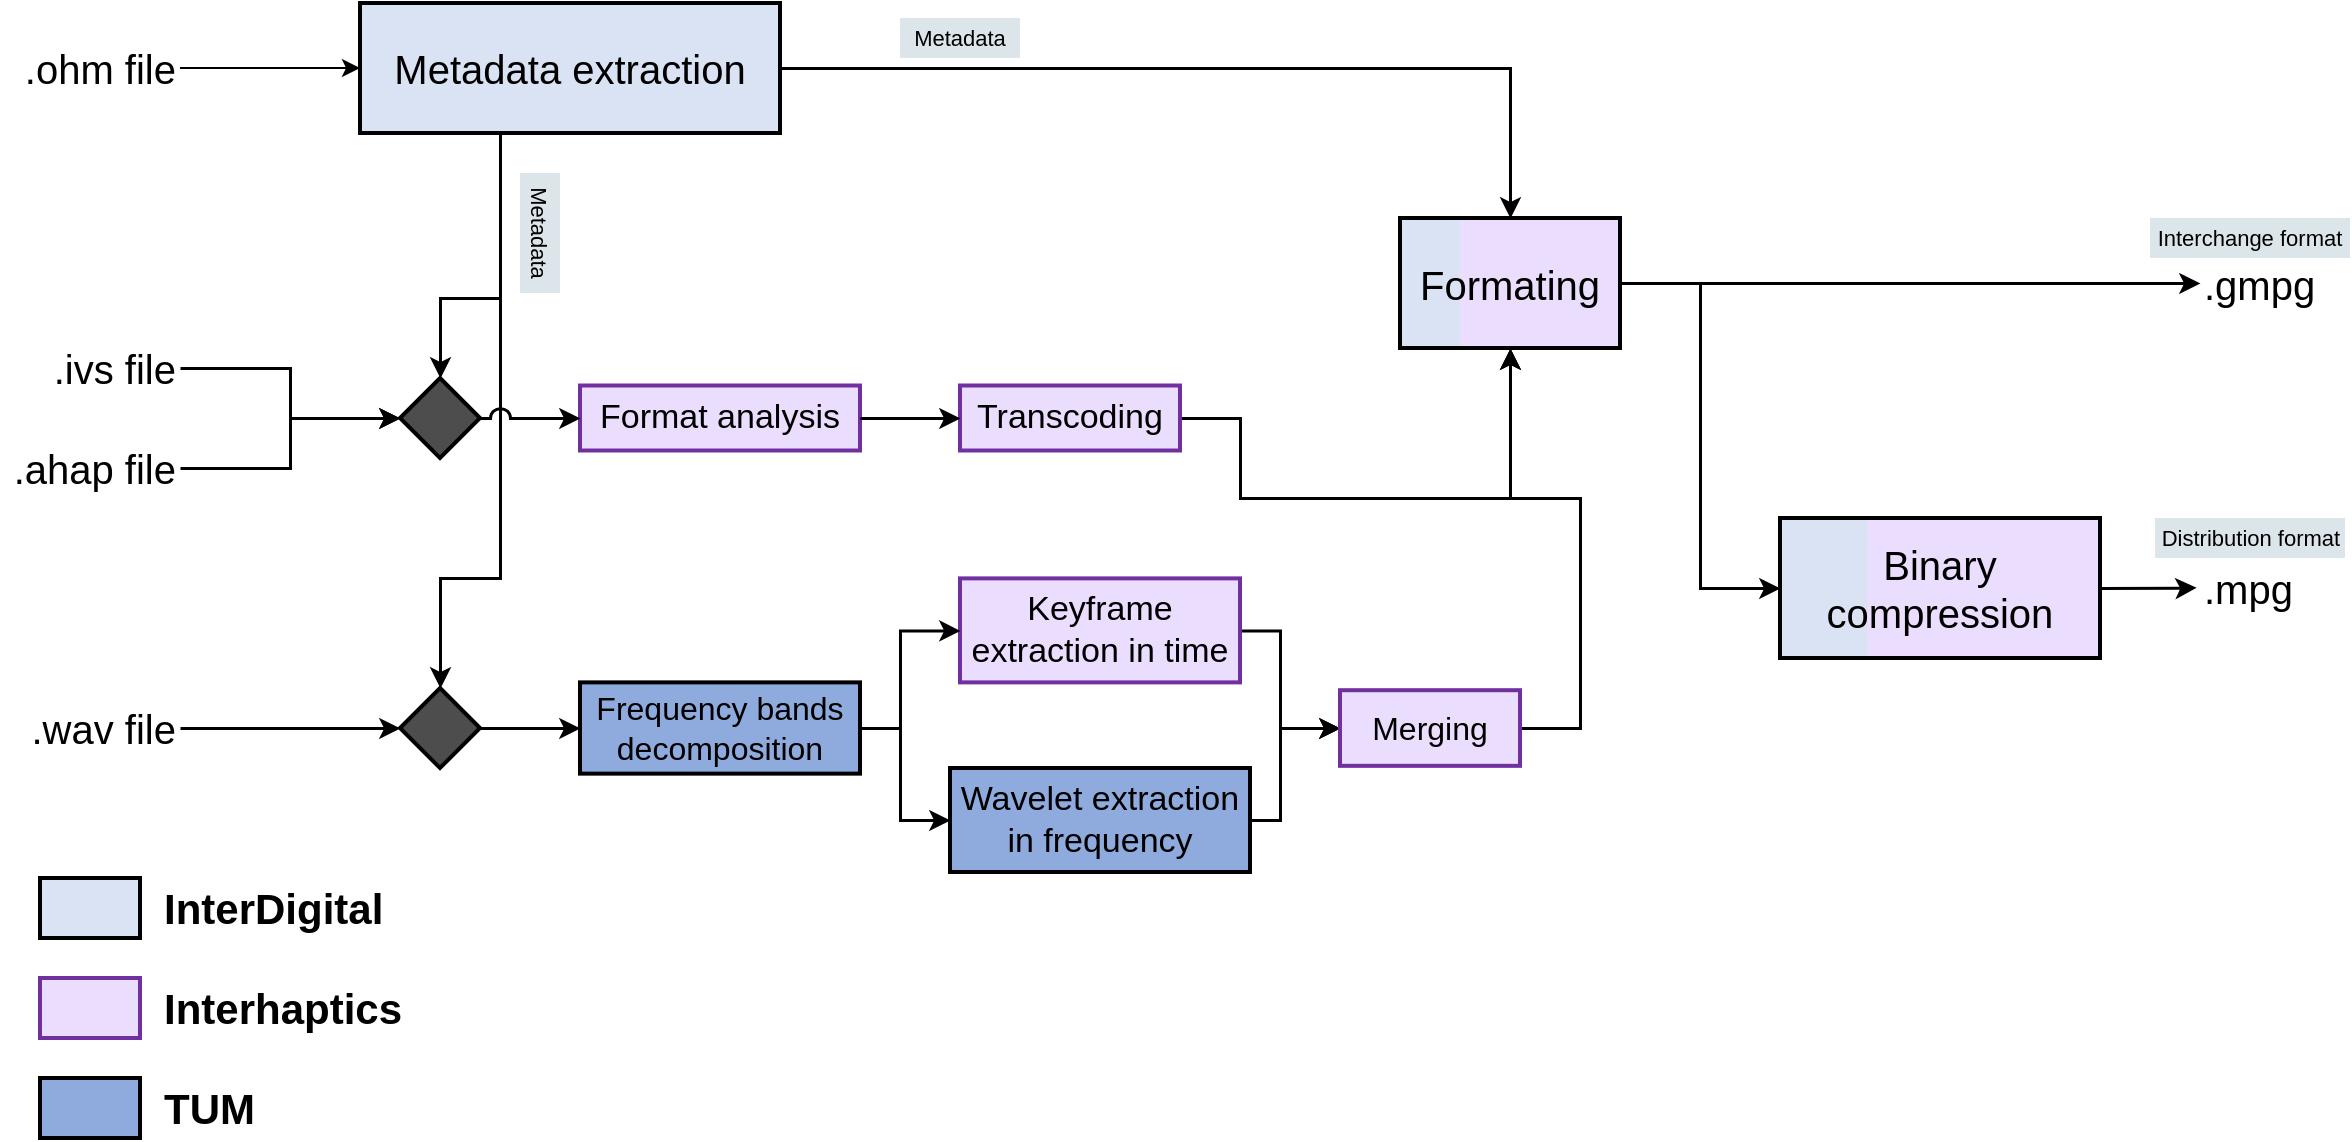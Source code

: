<mxfile version="15.5.5" type="device"><diagram id="Rw1NS8PVlpqGZP7gOOJT" name="Page-1"><mxGraphModel dx="1422" dy="762" grid="1" gridSize="10" guides="1" tooltips="1" connect="1" arrows="1" fold="1" page="1" pageScale="1" pageWidth="850" pageHeight="1100" math="0" shadow="0"><root><mxCell id="0"/><mxCell id="1" parent="0"/><mxCell id="l54Q_D6mOzUxOs0jOwQW-1" value=".ohm file" style="text;html=1;strokeColor=none;fillColor=none;align=right;verticalAlign=middle;whiteSpace=wrap;rounded=0;fontSize=20;" parent="1" vertex="1"><mxGeometry x="90" y="260" width="90" height="30" as="geometry"/></mxCell><mxCell id="l54Q_D6mOzUxOs0jOwQW-2" value=".ivs file" style="text;html=1;strokeColor=none;fillColor=none;align=right;verticalAlign=middle;whiteSpace=wrap;rounded=0;fontSize=20;" parent="1" vertex="1"><mxGeometry x="90" y="400" width="90" height="50" as="geometry"/></mxCell><mxCell id="l54Q_D6mOzUxOs0jOwQW-3" value=".ahap&amp;nbsp;file" style="text;html=1;strokeColor=none;fillColor=none;align=right;verticalAlign=middle;whiteSpace=wrap;rounded=0;fontSize=20;" parent="1" vertex="1"><mxGeometry x="90" y="450" width="90" height="50" as="geometry"/></mxCell><mxCell id="l54Q_D6mOzUxOs0jOwQW-4" value=".wav file" style="text;html=1;strokeColor=none;fillColor=none;align=right;verticalAlign=middle;whiteSpace=wrap;rounded=0;fontSize=20;" parent="1" vertex="1"><mxGeometry x="90" y="580" width="90" height="50" as="geometry"/></mxCell><mxCell id="l54Q_D6mOzUxOs0jOwQW-61" style="edgeStyle=orthogonalEdgeStyle;rounded=0;jumpStyle=line;jumpSize=15;orthogonalLoop=1;jettySize=auto;html=1;fontSize=16;strokeWidth=1.5;" parent="1" source="l54Q_D6mOzUxOs0jOwQW-10" target="l54Q_D6mOzUxOs0jOwQW-62" edge="1"><mxGeometry relative="1" as="geometry"><mxPoint x="845.0" y="350" as="targetPoint"/></mxGeometry></mxCell><mxCell id="l54Q_D6mOzUxOs0jOwQW-10" value="Metadata extraction" style="rounded=0;whiteSpace=wrap;html=1;fontSize=20;align=center;fillColor=#DAE3F3;strokeWidth=2;" parent="1" vertex="1"><mxGeometry x="270" y="242.5" width="210" height="65" as="geometry"/></mxCell><mxCell id="l54Q_D6mOzUxOs0jOwQW-11" style="edgeStyle=orthogonalEdgeStyle;rounded=0;orthogonalLoop=1;jettySize=auto;html=1;fontSize=20;" parent="1" source="l54Q_D6mOzUxOs0jOwQW-1" target="l54Q_D6mOzUxOs0jOwQW-10" edge="1"><mxGeometry x="90" y="242.5" as="geometry"/></mxCell><mxCell id="l54Q_D6mOzUxOs0jOwQW-12" value="" style="shape=hexagon;perimeter=hexagonPerimeter2;whiteSpace=wrap;html=1;fixedSize=1;fontSize=20;strokeColor=#000000;strokeWidth=2;fillColor=#4D4D4D;align=center;size=70;fontColor=#333333;" parent="1" vertex="1"><mxGeometry x="290" y="430" width="40" height="40" as="geometry"/></mxCell><mxCell id="l54Q_D6mOzUxOs0jOwQW-14" style="edgeStyle=orthogonalEdgeStyle;rounded=0;orthogonalLoop=1;jettySize=auto;html=1;fontSize=20;strokeWidth=1.5;" parent="1" source="l54Q_D6mOzUxOs0jOwQW-2" target="l54Q_D6mOzUxOs0jOwQW-12" edge="1"><mxGeometry x="90" y="242.5" as="geometry"/></mxCell><mxCell id="l54Q_D6mOzUxOs0jOwQW-15" style="edgeStyle=orthogonalEdgeStyle;rounded=0;orthogonalLoop=1;jettySize=auto;html=1;fontSize=20;strokeWidth=1.5;" parent="1" source="l54Q_D6mOzUxOs0jOwQW-3" target="l54Q_D6mOzUxOs0jOwQW-12" edge="1"><mxGeometry x="90" y="242.5" as="geometry"/></mxCell><mxCell id="l54Q_D6mOzUxOs0jOwQW-30" style="edgeStyle=orthogonalEdgeStyle;rounded=0;jumpStyle=arc;jumpSize=9;orthogonalLoop=1;jettySize=auto;html=1;fontSize=20;strokeWidth=1.5;" parent="1" source="l54Q_D6mOzUxOs0jOwQW-10" target="l54Q_D6mOzUxOs0jOwQW-12" edge="1"><mxGeometry x="90" y="242.5" as="geometry"><Array as="points"><mxPoint x="340" y="390"/><mxPoint x="310" y="390"/></Array></mxGeometry></mxCell><mxCell id="l54Q_D6mOzUxOs0jOwQW-17" value="" style="rhombus;whiteSpace=wrap;html=1;fontSize=20;strokeColor=#000000;strokeWidth=2;fillColor=#4D4D4D;align=center;" parent="1" vertex="1"><mxGeometry x="290" y="585" width="40" height="40" as="geometry"/></mxCell><mxCell id="l54Q_D6mOzUxOs0jOwQW-18" value="" style="edgeStyle=orthogonalEdgeStyle;rounded=0;orthogonalLoop=1;jettySize=auto;html=1;fontSize=20;strokeWidth=1.5;" parent="1" source="l54Q_D6mOzUxOs0jOwQW-4" target="l54Q_D6mOzUxOs0jOwQW-17" edge="1"><mxGeometry x="90" y="242.5" as="geometry"/></mxCell><mxCell id="l54Q_D6mOzUxOs0jOwQW-29" style="edgeStyle=orthogonalEdgeStyle;rounded=0;jumpStyle=line;jumpSize=15;orthogonalLoop=1;jettySize=auto;html=1;entryX=0.5;entryY=0;entryDx=0;entryDy=0;fontSize=20;strokeWidth=1.5;" parent="1" source="l54Q_D6mOzUxOs0jOwQW-10" target="l54Q_D6mOzUxOs0jOwQW-17" edge="1"><mxGeometry x="90" y="242.5" as="geometry"><Array as="points"><mxPoint x="340" y="530"/><mxPoint x="310" y="530"/></Array></mxGeometry></mxCell><mxCell id="l54Q_D6mOzUxOs0jOwQW-31" value="Format analysis" style="rounded=0;whiteSpace=wrap;html=1;fontSize=17;align=center;fillColor=#EBDDFD;strokeWidth=2;strokeColor=#7030A0;" parent="1" vertex="1"><mxGeometry x="380" y="433.75" width="140" height="32.5" as="geometry"/></mxCell><mxCell id="l54Q_D6mOzUxOs0jOwQW-26" style="edgeStyle=orthogonalEdgeStyle;rounded=0;jumpStyle=arc;jumpSize=9;orthogonalLoop=1;jettySize=auto;html=1;fontSize=20;strokeWidth=1.5;entryX=0;entryY=0.5;entryDx=0;entryDy=0;" parent="1" source="l54Q_D6mOzUxOs0jOwQW-12" target="l54Q_D6mOzUxOs0jOwQW-31" edge="1"><mxGeometry x="90" y="242.5" as="geometry"><mxPoint x="430" y="450" as="targetPoint"/></mxGeometry></mxCell><mxCell id="l54Q_D6mOzUxOs0jOwQW-52" style="edgeStyle=orthogonalEdgeStyle;rounded=0;jumpStyle=line;jumpSize=15;orthogonalLoop=1;jettySize=auto;html=1;fontSize=16;strokeWidth=1.5;entryX=0.5;entryY=1;entryDx=0;entryDy=0;" parent="1" source="l54Q_D6mOzUxOs0jOwQW-32" edge="1"><mxGeometry relative="1" as="geometry"><mxPoint x="845" y="415" as="targetPoint"/><Array as="points"><mxPoint x="710" y="450"/><mxPoint x="710" y="490"/><mxPoint x="845" y="490"/></Array></mxGeometry></mxCell><mxCell id="l54Q_D6mOzUxOs0jOwQW-32" value="Transcoding" style="rounded=0;whiteSpace=wrap;html=1;fontSize=17;align=center;fillColor=#EBDDFD;strokeWidth=2;strokeColor=#7030A0;" parent="1" vertex="1"><mxGeometry x="570" y="433.75" width="110" height="32.5" as="geometry"/></mxCell><mxCell id="l54Q_D6mOzUxOs0jOwQW-33" value="" style="edgeStyle=orthogonalEdgeStyle;rounded=0;jumpStyle=arc;jumpSize=9;orthogonalLoop=1;jettySize=auto;html=1;fontSize=20;strokeWidth=1.5;" parent="1" source="l54Q_D6mOzUxOs0jOwQW-31" target="l54Q_D6mOzUxOs0jOwQW-32" edge="1"><mxGeometry x="90" y="242.5" as="geometry"/></mxCell><mxCell id="l54Q_D6mOzUxOs0jOwQW-36" value="Frequency bands decomposition" style="rounded=0;whiteSpace=wrap;html=1;fontSize=16;align=center;fillColor=#8FAADC;strokeWidth=2;strokeColor=#000000;" parent="1" vertex="1"><mxGeometry x="380" y="582.19" width="140" height="45.63" as="geometry"/></mxCell><mxCell id="l54Q_D6mOzUxOs0jOwQW-37" style="edgeStyle=orthogonalEdgeStyle;rounded=0;jumpStyle=line;jumpSize=15;orthogonalLoop=1;jettySize=auto;html=1;fontSize=20;strokeWidth=1.5;" parent="1" source="l54Q_D6mOzUxOs0jOwQW-17" target="l54Q_D6mOzUxOs0jOwQW-36" edge="1"><mxGeometry x="90" y="242.5" as="geometry"/></mxCell><mxCell id="l54Q_D6mOzUxOs0jOwQW-58" style="edgeStyle=orthogonalEdgeStyle;rounded=0;jumpStyle=line;jumpSize=15;orthogonalLoop=1;jettySize=auto;html=1;entryX=0;entryY=0.5;entryDx=0;entryDy=0;fontSize=16;strokeWidth=1.5;" parent="1" source="l54Q_D6mOzUxOs0jOwQW-39" target="l54Q_D6mOzUxOs0jOwQW-57" edge="1"><mxGeometry relative="1" as="geometry"><Array as="points"><mxPoint x="730" y="556"/><mxPoint x="730" y="605"/></Array></mxGeometry></mxCell><mxCell id="l54Q_D6mOzUxOs0jOwQW-39" value="Keyframe extraction in time" style="rounded=0;whiteSpace=wrap;html=1;fontSize=17;align=center;fillColor=#EBDDFD;strokeWidth=2;strokeColor=#7030A0;" parent="1" vertex="1"><mxGeometry x="570" y="530.19" width="140" height="52" as="geometry"/></mxCell><mxCell id="l54Q_D6mOzUxOs0jOwQW-42" style="edgeStyle=orthogonalEdgeStyle;rounded=0;jumpStyle=line;jumpSize=15;orthogonalLoop=1;jettySize=auto;html=1;fontSize=16;strokeWidth=1.5;entryX=0;entryY=0.5;entryDx=0;entryDy=0;" parent="1" source="l54Q_D6mOzUxOs0jOwQW-36" target="l54Q_D6mOzUxOs0jOwQW-39" edge="1"><mxGeometry x="90" y="242.5" as="geometry"><mxPoint x="560" y="580" as="targetPoint"/><Array as="points"><mxPoint x="540" y="605"/><mxPoint x="540" y="556"/></Array></mxGeometry></mxCell><mxCell id="l54Q_D6mOzUxOs0jOwQW-59" style="edgeStyle=orthogonalEdgeStyle;rounded=0;jumpStyle=line;jumpSize=15;orthogonalLoop=1;jettySize=auto;html=1;entryX=0;entryY=0.5;entryDx=0;entryDy=0;fontSize=16;strokeWidth=1.5;" parent="1" source="l54Q_D6mOzUxOs0jOwQW-41" target="l54Q_D6mOzUxOs0jOwQW-57" edge="1"><mxGeometry relative="1" as="geometry"><Array as="points"><mxPoint x="730" y="651"/><mxPoint x="730" y="605"/></Array></mxGeometry></mxCell><mxCell id="l54Q_D6mOzUxOs0jOwQW-41" value="Wavelet extraction in frequency" style="rounded=0;whiteSpace=wrap;html=1;fontSize=17;align=center;fillColor=#8FAADC;strokeWidth=2;strokeColor=#000000;" parent="1" vertex="1"><mxGeometry x="565" y="625" width="150" height="52" as="geometry"/></mxCell><mxCell id="l54Q_D6mOzUxOs0jOwQW-43" style="edgeStyle=orthogonalEdgeStyle;rounded=0;jumpStyle=line;jumpSize=15;orthogonalLoop=1;jettySize=auto;html=1;fontSize=16;strokeWidth=1.5;entryX=0;entryY=0.5;entryDx=0;entryDy=0;" parent="1" source="l54Q_D6mOzUxOs0jOwQW-36" target="l54Q_D6mOzUxOs0jOwQW-41" edge="1"><mxGeometry x="90" y="242.5" as="geometry"><mxPoint x="480" y="660" as="targetPoint"/><Array as="points"><mxPoint x="540" y="605"/><mxPoint x="540" y="651"/></Array></mxGeometry></mxCell><mxCell id="l54Q_D6mOzUxOs0jOwQW-66" value="" style="group" parent="1" vertex="1" connectable="0"><mxGeometry x="790" y="350" width="110" height="65" as="geometry"/></mxCell><mxCell id="l54Q_D6mOzUxOs0jOwQW-65" value="" style="group" parent="l54Q_D6mOzUxOs0jOwQW-66" vertex="1" connectable="0"><mxGeometry width="110" height="65" as="geometry"/></mxCell><mxCell id="l54Q_D6mOzUxOs0jOwQW-63" value="" style="rounded=0;whiteSpace=wrap;html=1;fontSize=20;align=center;fillColor=#DAE3F3;strokeWidth=2;strokeColor=none;gradientDirection=east;" parent="l54Q_D6mOzUxOs0jOwQW-65" vertex="1"><mxGeometry width="110" height="65" as="geometry"/></mxCell><mxCell id="l54Q_D6mOzUxOs0jOwQW-64" value="" style="rounded=0;whiteSpace=wrap;html=1;fontSize=20;align=center;fillColor=#EBDDFD;strokeWidth=2;strokeColor=none;gradientDirection=east;" parent="l54Q_D6mOzUxOs0jOwQW-65" vertex="1"><mxGeometry x="30" width="80" height="65" as="geometry"/></mxCell><mxCell id="l54Q_D6mOzUxOs0jOwQW-62" value="Formating" style="rounded=0;whiteSpace=wrap;html=1;fontSize=20;align=center;fillColor=none;strokeWidth=2;strokeColor=#000000;gradientDirection=east;gradientColor=#EBDDFD;" parent="l54Q_D6mOzUxOs0jOwQW-66" vertex="1"><mxGeometry width="110" height="65" as="geometry"/></mxCell><mxCell id="l54Q_D6mOzUxOs0jOwQW-60" style="edgeStyle=orthogonalEdgeStyle;rounded=0;jumpStyle=line;jumpSize=15;orthogonalLoop=1;jettySize=auto;html=1;fontSize=16;strokeWidth=1.5;exitX=1;exitY=0.5;exitDx=0;exitDy=0;" parent="1" source="l54Q_D6mOzUxOs0jOwQW-57" target="l54Q_D6mOzUxOs0jOwQW-62" edge="1"><mxGeometry relative="1" as="geometry"><mxPoint x="845" y="415" as="targetPoint"/><Array as="points"><mxPoint x="880" y="605"/><mxPoint x="880" y="490"/><mxPoint x="845" y="490"/></Array></mxGeometry></mxCell><mxCell id="l54Q_D6mOzUxOs0jOwQW-57" value="Merging" style="rounded=0;whiteSpace=wrap;html=1;fontSize=16;align=center;fillColor=#EBDDFD;strokeWidth=2;strokeColor=#7030A0;" parent="1" vertex="1"><mxGeometry x="760" y="586.1" width="90" height="37.82" as="geometry"/></mxCell><mxCell id="l54Q_D6mOzUxOs0jOwQW-68" value="" style="edgeStyle=orthogonalEdgeStyle;rounded=0;jumpStyle=line;jumpSize=15;orthogonalLoop=1;jettySize=auto;html=1;fontSize=16;strokeWidth=1.5;entryX=0;entryY=0.5;entryDx=0;entryDy=0;" parent="1" source="l54Q_D6mOzUxOs0jOwQW-62" target="l54Q_D6mOzUxOs0jOwQW-74" edge="1"><mxGeometry relative="1" as="geometry"><mxPoint x="1220" y="383" as="targetPoint"/></mxGeometry></mxCell><mxCell id="l54Q_D6mOzUxOs0jOwQW-72" value="" style="edgeStyle=orthogonalEdgeStyle;rounded=0;jumpStyle=line;jumpSize=15;orthogonalLoop=1;jettySize=auto;html=1;fontSize=16;strokeWidth=1.5;entryX=-0.039;entryY=0.488;entryDx=0;entryDy=0;entryPerimeter=0;" parent="1" target="l54Q_D6mOzUxOs0jOwQW-73" edge="1"><mxGeometry relative="1" as="geometry"><mxPoint x="1190" y="535" as="targetPoint"/><mxPoint x="1140" y="535" as="sourcePoint"/></mxGeometry></mxCell><mxCell id="l54Q_D6mOzUxOs0jOwQW-73" value=".mpg" style="text;html=1;strokeColor=none;fillColor=none;align=left;verticalAlign=middle;whiteSpace=wrap;rounded=0;fontSize=20;" parent="1" vertex="1"><mxGeometry x="1190" y="520" width="50" height="30" as="geometry"/></mxCell><mxCell id="l54Q_D6mOzUxOs0jOwQW-74" value=".gmpg" style="text;html=1;strokeColor=none;fillColor=none;align=left;verticalAlign=middle;whiteSpace=wrap;rounded=0;fontSize=20;" parent="1" vertex="1"><mxGeometry x="1190" y="367.5" width="50" height="30" as="geometry"/></mxCell><mxCell id="l54Q_D6mOzUxOs0jOwQW-75" value="Interchange format" style="rounded=0;whiteSpace=wrap;html=1;fontSize=11;strokeColor=none;strokeWidth=2;fillColor=#DCE5EA;gradientColor=none;gradientDirection=east;align=center;" parent="1" vertex="1"><mxGeometry x="1165" y="350" width="100" height="20" as="geometry"/></mxCell><mxCell id="l54Q_D6mOzUxOs0jOwQW-76" value="Distribution format" style="rounded=0;whiteSpace=wrap;html=1;fontSize=11;strokeColor=none;strokeWidth=2;fillColor=#DCE5EA;gradientColor=none;gradientDirection=east;align=center;" parent="1" vertex="1"><mxGeometry x="1167.5" y="500" width="95" height="20" as="geometry"/></mxCell><mxCell id="l54Q_D6mOzUxOs0jOwQW-77" value="Metadata" style="rounded=0;whiteSpace=wrap;html=1;fontSize=11;strokeColor=none;strokeWidth=2;fillColor=#DCE5EA;gradientColor=none;gradientDirection=east;align=center;" parent="1" vertex="1"><mxGeometry x="540" y="250" width="60" height="20" as="geometry"/></mxCell><mxCell id="l54Q_D6mOzUxOs0jOwQW-78" value="Metadata" style="rounded=0;whiteSpace=wrap;html=1;fontSize=11;strokeColor=none;strokeWidth=2;fillColor=#DCE5EA;gradientColor=none;gradientDirection=east;align=center;rotation=90;" parent="1" vertex="1"><mxGeometry x="330" y="347.5" width="60" height="20" as="geometry"/></mxCell><mxCell id="l54Q_D6mOzUxOs0jOwQW-85" value="" style="group" parent="1" vertex="1" connectable="0"><mxGeometry x="110" y="680" width="150" height="130" as="geometry"/></mxCell><mxCell id="l54Q_D6mOzUxOs0jOwQW-82" value="" style="group" parent="l54Q_D6mOzUxOs0jOwQW-85" vertex="1" connectable="0"><mxGeometry width="150" height="30" as="geometry"/></mxCell><mxCell id="l54Q_D6mOzUxOs0jOwQW-6" value="" style="rounded=0;whiteSpace=wrap;html=1;fontSize=20;align=center;fillColor=#DAE3F3;strokeWidth=2;" parent="l54Q_D6mOzUxOs0jOwQW-82" vertex="1"><mxGeometry width="50" height="30" as="geometry"/></mxCell><mxCell id="l54Q_D6mOzUxOs0jOwQW-79" value="InterDigital" style="text;html=1;strokeColor=none;fillColor=none;align=left;verticalAlign=middle;whiteSpace=wrap;rounded=0;fontSize=21;fontStyle=1" parent="l54Q_D6mOzUxOs0jOwQW-82" vertex="1"><mxGeometry x="60" width="90" height="30" as="geometry"/></mxCell><mxCell id="l54Q_D6mOzUxOs0jOwQW-83" value="" style="group" parent="l54Q_D6mOzUxOs0jOwQW-85" vertex="1" connectable="0"><mxGeometry y="50" width="150" height="30" as="geometry"/></mxCell><mxCell id="l54Q_D6mOzUxOs0jOwQW-8" value="" style="rounded=0;whiteSpace=wrap;html=1;fontSize=20;align=center;fillColor=#EBDDFD;strokeColor=#7030A0;strokeWidth=2;" parent="l54Q_D6mOzUxOs0jOwQW-83" vertex="1"><mxGeometry width="50" height="30" as="geometry"/></mxCell><mxCell id="l54Q_D6mOzUxOs0jOwQW-80" value="Interhaptics" style="text;html=1;strokeColor=none;fillColor=none;align=left;verticalAlign=middle;whiteSpace=wrap;rounded=0;fontSize=21;fontStyle=1" parent="l54Q_D6mOzUxOs0jOwQW-83" vertex="1"><mxGeometry x="60" width="90" height="30" as="geometry"/></mxCell><mxCell id="l54Q_D6mOzUxOs0jOwQW-84" value="" style="group" parent="l54Q_D6mOzUxOs0jOwQW-85" vertex="1" connectable="0"><mxGeometry y="100" width="150" height="30" as="geometry"/></mxCell><mxCell id="l54Q_D6mOzUxOs0jOwQW-9" value="" style="rounded=0;whiteSpace=wrap;html=1;fontSize=20;align=center;fillColor=#8FAADC;strokeWidth=2;" parent="l54Q_D6mOzUxOs0jOwQW-84" vertex="1"><mxGeometry width="50" height="30" as="geometry"/></mxCell><mxCell id="l54Q_D6mOzUxOs0jOwQW-81" value="TUM" style="text;html=1;strokeColor=none;fillColor=none;align=left;verticalAlign=middle;whiteSpace=wrap;rounded=0;fontSize=21;fontStyle=1" parent="l54Q_D6mOzUxOs0jOwQW-84" vertex="1"><mxGeometry x="60" width="90" height="30" as="geometry"/></mxCell><mxCell id="6LHHh4NPf6bmZwVtGmXs-3" value="" style="group" vertex="1" connectable="0" parent="1"><mxGeometry x="980" y="500" width="160" height="70" as="geometry"/></mxCell><mxCell id="6LHHh4NPf6bmZwVtGmXs-4" value="" style="group" vertex="1" connectable="0" parent="6LHHh4NPf6bmZwVtGmXs-3"><mxGeometry width="160" height="70" as="geometry"/></mxCell><mxCell id="6LHHh4NPf6bmZwVtGmXs-5" value="" style="rounded=0;whiteSpace=wrap;html=1;fontSize=20;align=center;fillColor=#DAE3F3;strokeWidth=2;strokeColor=none;gradientDirection=east;" vertex="1" parent="6LHHh4NPf6bmZwVtGmXs-4"><mxGeometry width="160" height="70" as="geometry"/></mxCell><mxCell id="6LHHh4NPf6bmZwVtGmXs-6" value="" style="rounded=0;whiteSpace=wrap;html=1;fontSize=20;align=center;fillColor=#EBDDFD;strokeWidth=2;strokeColor=none;gradientDirection=east;" vertex="1" parent="6LHHh4NPf6bmZwVtGmXs-4"><mxGeometry x="43.636" width="116.364" height="70" as="geometry"/></mxCell><mxCell id="6LHHh4NPf6bmZwVtGmXs-7" value="Binary compression" style="rounded=0;whiteSpace=wrap;html=1;fontSize=20;align=center;fillColor=none;strokeWidth=2;strokeColor=#000000;gradientDirection=east;gradientColor=#EBDDFD;" vertex="1" parent="6LHHh4NPf6bmZwVtGmXs-3"><mxGeometry width="160" height="70" as="geometry"/></mxCell><mxCell id="6LHHh4NPf6bmZwVtGmXs-8" value="" style="edgeStyle=orthogonalEdgeStyle;rounded=0;jumpStyle=line;jumpSize=15;orthogonalLoop=1;jettySize=auto;html=1;fontSize=16;strokeWidth=1.5;entryX=0;entryY=0.5;entryDx=0;entryDy=0;exitX=1;exitY=0.5;exitDx=0;exitDy=0;" edge="1" parent="1" source="l54Q_D6mOzUxOs0jOwQW-62" target="6LHHh4NPf6bmZwVtGmXs-7"><mxGeometry relative="1" as="geometry"><mxPoint x="910" y="392.5" as="sourcePoint"/><mxPoint x="990" y="545" as="targetPoint"/><Array as="points"><mxPoint x="940" y="383"/><mxPoint x="940" y="535"/></Array></mxGeometry></mxCell></root></mxGraphModel></diagram></mxfile>